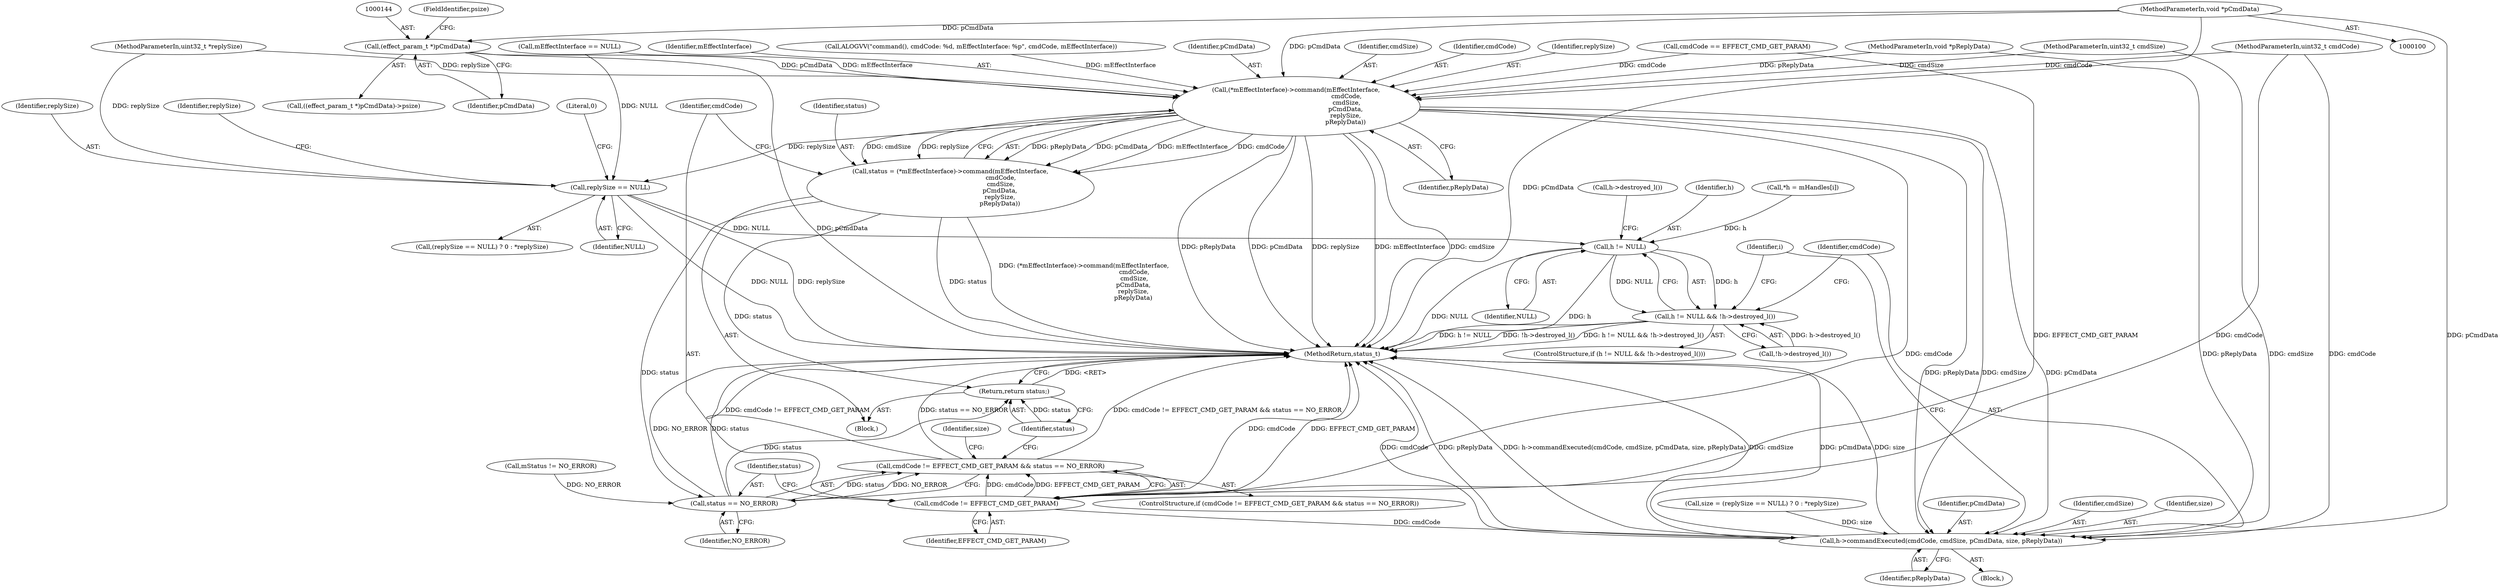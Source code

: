 digraph "0_Android_9cd8c3289c91254b3955bd7347cf605d6fa032c6@pointer" {
"1000103" [label="(MethodParameterIn,void *pCmdData)"];
"1000143" [label="(Call,(effect_param_t *)pCmdData)"];
"1000162" [label="(Call,(*mEffectInterface)->command(mEffectInterface,\n                                                    cmdCode,\n                                                    cmdSize,\n                                                   pCmdData,\n                                                   replySize,\n                                                   pReplyData))"];
"1000160" [label="(Call,status = (*mEffectInterface)->command(mEffectInterface,\n                                                    cmdCode,\n                                                    cmdSize,\n                                                   pCmdData,\n                                                   replySize,\n                                                   pReplyData))"];
"1000174" [label="(Call,status == NO_ERROR)"];
"1000170" [label="(Call,cmdCode != EFFECT_CMD_GET_PARAM && status == NO_ERROR)"];
"1000219" [label="(Return,return status;)"];
"1000171" [label="(Call,cmdCode != EFFECT_CMD_GET_PARAM)"];
"1000213" [label="(Call,h->commandExecuted(cmdCode, cmdSize, pCmdData, size, pReplyData))"];
"1000182" [label="(Call,replySize == NULL)"];
"1000207" [label="(Call,h != NULL)"];
"1000206" [label="(Call,h != NULL && !h->destroyed_l())"];
"1000108" [label="(Call,ALOGVV(\"command(), cmdCode: %d, mEffectInterface: %p\", cmdCode, mEffectInterface))"];
"1000208" [label="(Identifier,h)"];
"1000200" [label="(Call,*h = mHandles[i])"];
"1000210" [label="(Call,!h->destroyed_l())"];
"1000164" [label="(Identifier,cmdCode)"];
"1000105" [label="(MethodParameterIn,void *pReplyData)"];
"1000179" [label="(Call,size = (replySize == NULL) ? 0 : *replySize)"];
"1000181" [label="(Call,(replySize == NULL) ? 0 : *replySize)"];
"1000185" [label="(Literal,0)"];
"1000124" [label="(Call,mStatus != NO_ERROR)"];
"1000163" [label="(Identifier,mEffectInterface)"];
"1000171" [label="(Call,cmdCode != EFFECT_CMD_GET_PARAM)"];
"1000184" [label="(Identifier,NULL)"];
"1000218" [label="(Identifier,pReplyData)"];
"1000197" [label="(Identifier,i)"];
"1000102" [label="(MethodParameterIn,uint32_t cmdSize)"];
"1000213" [label="(Call,h->commandExecuted(cmdCode, cmdSize, pCmdData, size, pReplyData))"];
"1000142" [label="(Call,((effect_param_t *)pCmdData)->psize)"];
"1000183" [label="(Identifier,replySize)"];
"1000207" [label="(Call,h != NULL)"];
"1000206" [label="(Call,h != NULL && !h->destroyed_l())"];
"1000180" [label="(Identifier,size)"];
"1000187" [label="(Identifier,replySize)"];
"1000169" [label="(ControlStructure,if (cmdCode != EFFECT_CMD_GET_PARAM && status == NO_ERROR))"];
"1000106" [label="(Block,)"];
"1000216" [label="(Identifier,pCmdData)"];
"1000205" [label="(ControlStructure,if (h != NULL && !h->destroyed_l()))"];
"1000219" [label="(Return,return status;)"];
"1000214" [label="(Identifier,cmdCode)"];
"1000176" [label="(Identifier,NO_ERROR)"];
"1000166" [label="(Identifier,pCmdData)"];
"1000162" [label="(Call,(*mEffectInterface)->command(mEffectInterface,\n                                                    cmdCode,\n                                                    cmdSize,\n                                                   pCmdData,\n                                                   replySize,\n                                                   pReplyData))"];
"1000172" [label="(Identifier,cmdCode)"];
"1000165" [label="(Identifier,cmdSize)"];
"1000221" [label="(MethodReturn,status_t)"];
"1000117" [label="(Call,mEffectInterface == NULL)"];
"1000101" [label="(MethodParameterIn,uint32_t cmdCode)"];
"1000143" [label="(Call,(effect_param_t *)pCmdData)"];
"1000182" [label="(Call,replySize == NULL)"];
"1000209" [label="(Identifier,NULL)"];
"1000145" [label="(Identifier,pCmdData)"];
"1000167" [label="(Identifier,replySize)"];
"1000170" [label="(Call,cmdCode != EFFECT_CMD_GET_PARAM && status == NO_ERROR)"];
"1000174" [label="(Call,status == NO_ERROR)"];
"1000215" [label="(Identifier,cmdSize)"];
"1000211" [label="(Call,h->destroyed_l())"];
"1000220" [label="(Identifier,status)"];
"1000212" [label="(Block,)"];
"1000173" [label="(Identifier,EFFECT_CMD_GET_PARAM)"];
"1000168" [label="(Identifier,pReplyData)"];
"1000104" [label="(MethodParameterIn,uint32_t *replySize)"];
"1000103" [label="(MethodParameterIn,void *pCmdData)"];
"1000175" [label="(Identifier,status)"];
"1000146" [label="(FieldIdentifier,psize)"];
"1000132" [label="(Call,cmdCode == EFFECT_CMD_GET_PARAM)"];
"1000217" [label="(Identifier,size)"];
"1000161" [label="(Identifier,status)"];
"1000160" [label="(Call,status = (*mEffectInterface)->command(mEffectInterface,\n                                                    cmdCode,\n                                                    cmdSize,\n                                                   pCmdData,\n                                                   replySize,\n                                                   pReplyData))"];
"1000103" -> "1000100"  [label="AST: "];
"1000103" -> "1000221"  [label="DDG: pCmdData"];
"1000103" -> "1000143"  [label="DDG: pCmdData"];
"1000103" -> "1000162"  [label="DDG: pCmdData"];
"1000103" -> "1000213"  [label="DDG: pCmdData"];
"1000143" -> "1000142"  [label="AST: "];
"1000143" -> "1000145"  [label="CFG: "];
"1000144" -> "1000143"  [label="AST: "];
"1000145" -> "1000143"  [label="AST: "];
"1000146" -> "1000143"  [label="CFG: "];
"1000143" -> "1000221"  [label="DDG: pCmdData"];
"1000143" -> "1000162"  [label="DDG: pCmdData"];
"1000162" -> "1000160"  [label="AST: "];
"1000162" -> "1000168"  [label="CFG: "];
"1000163" -> "1000162"  [label="AST: "];
"1000164" -> "1000162"  [label="AST: "];
"1000165" -> "1000162"  [label="AST: "];
"1000166" -> "1000162"  [label="AST: "];
"1000167" -> "1000162"  [label="AST: "];
"1000168" -> "1000162"  [label="AST: "];
"1000160" -> "1000162"  [label="CFG: "];
"1000162" -> "1000221"  [label="DDG: pReplyData"];
"1000162" -> "1000221"  [label="DDG: pCmdData"];
"1000162" -> "1000221"  [label="DDG: replySize"];
"1000162" -> "1000221"  [label="DDG: mEffectInterface"];
"1000162" -> "1000221"  [label="DDG: cmdSize"];
"1000162" -> "1000160"  [label="DDG: pReplyData"];
"1000162" -> "1000160"  [label="DDG: pCmdData"];
"1000162" -> "1000160"  [label="DDG: mEffectInterface"];
"1000162" -> "1000160"  [label="DDG: cmdCode"];
"1000162" -> "1000160"  [label="DDG: cmdSize"];
"1000162" -> "1000160"  [label="DDG: replySize"];
"1000117" -> "1000162"  [label="DDG: mEffectInterface"];
"1000108" -> "1000162"  [label="DDG: mEffectInterface"];
"1000132" -> "1000162"  [label="DDG: cmdCode"];
"1000101" -> "1000162"  [label="DDG: cmdCode"];
"1000102" -> "1000162"  [label="DDG: cmdSize"];
"1000104" -> "1000162"  [label="DDG: replySize"];
"1000105" -> "1000162"  [label="DDG: pReplyData"];
"1000162" -> "1000171"  [label="DDG: cmdCode"];
"1000162" -> "1000182"  [label="DDG: replySize"];
"1000162" -> "1000213"  [label="DDG: cmdSize"];
"1000162" -> "1000213"  [label="DDG: pCmdData"];
"1000162" -> "1000213"  [label="DDG: pReplyData"];
"1000160" -> "1000106"  [label="AST: "];
"1000161" -> "1000160"  [label="AST: "];
"1000172" -> "1000160"  [label="CFG: "];
"1000160" -> "1000221"  [label="DDG: (*mEffectInterface)->command(mEffectInterface,\n                                                    cmdCode,\n                                                    cmdSize,\n                                                   pCmdData,\n                                                   replySize,\n                                                   pReplyData)"];
"1000160" -> "1000221"  [label="DDG: status"];
"1000160" -> "1000174"  [label="DDG: status"];
"1000160" -> "1000219"  [label="DDG: status"];
"1000174" -> "1000170"  [label="AST: "];
"1000174" -> "1000176"  [label="CFG: "];
"1000175" -> "1000174"  [label="AST: "];
"1000176" -> "1000174"  [label="AST: "];
"1000170" -> "1000174"  [label="CFG: "];
"1000174" -> "1000221"  [label="DDG: NO_ERROR"];
"1000174" -> "1000221"  [label="DDG: status"];
"1000174" -> "1000170"  [label="DDG: status"];
"1000174" -> "1000170"  [label="DDG: NO_ERROR"];
"1000124" -> "1000174"  [label="DDG: NO_ERROR"];
"1000174" -> "1000219"  [label="DDG: status"];
"1000170" -> "1000169"  [label="AST: "];
"1000170" -> "1000171"  [label="CFG: "];
"1000171" -> "1000170"  [label="AST: "];
"1000180" -> "1000170"  [label="CFG: "];
"1000220" -> "1000170"  [label="CFG: "];
"1000170" -> "1000221"  [label="DDG: cmdCode != EFFECT_CMD_GET_PARAM"];
"1000170" -> "1000221"  [label="DDG: cmdCode != EFFECT_CMD_GET_PARAM && status == NO_ERROR"];
"1000170" -> "1000221"  [label="DDG: status == NO_ERROR"];
"1000171" -> "1000170"  [label="DDG: cmdCode"];
"1000171" -> "1000170"  [label="DDG: EFFECT_CMD_GET_PARAM"];
"1000219" -> "1000106"  [label="AST: "];
"1000219" -> "1000220"  [label="CFG: "];
"1000220" -> "1000219"  [label="AST: "];
"1000221" -> "1000219"  [label="CFG: "];
"1000219" -> "1000221"  [label="DDG: <RET>"];
"1000220" -> "1000219"  [label="DDG: status"];
"1000171" -> "1000173"  [label="CFG: "];
"1000172" -> "1000171"  [label="AST: "];
"1000173" -> "1000171"  [label="AST: "];
"1000175" -> "1000171"  [label="CFG: "];
"1000171" -> "1000221"  [label="DDG: cmdCode"];
"1000171" -> "1000221"  [label="DDG: EFFECT_CMD_GET_PARAM"];
"1000101" -> "1000171"  [label="DDG: cmdCode"];
"1000132" -> "1000171"  [label="DDG: EFFECT_CMD_GET_PARAM"];
"1000171" -> "1000213"  [label="DDG: cmdCode"];
"1000213" -> "1000212"  [label="AST: "];
"1000213" -> "1000218"  [label="CFG: "];
"1000214" -> "1000213"  [label="AST: "];
"1000215" -> "1000213"  [label="AST: "];
"1000216" -> "1000213"  [label="AST: "];
"1000217" -> "1000213"  [label="AST: "];
"1000218" -> "1000213"  [label="AST: "];
"1000197" -> "1000213"  [label="CFG: "];
"1000213" -> "1000221"  [label="DDG: pCmdData"];
"1000213" -> "1000221"  [label="DDG: size"];
"1000213" -> "1000221"  [label="DDG: cmdCode"];
"1000213" -> "1000221"  [label="DDG: pReplyData"];
"1000213" -> "1000221"  [label="DDG: h->commandExecuted(cmdCode, cmdSize, pCmdData, size, pReplyData)"];
"1000213" -> "1000221"  [label="DDG: cmdSize"];
"1000101" -> "1000213"  [label="DDG: cmdCode"];
"1000102" -> "1000213"  [label="DDG: cmdSize"];
"1000179" -> "1000213"  [label="DDG: size"];
"1000105" -> "1000213"  [label="DDG: pReplyData"];
"1000182" -> "1000181"  [label="AST: "];
"1000182" -> "1000184"  [label="CFG: "];
"1000183" -> "1000182"  [label="AST: "];
"1000184" -> "1000182"  [label="AST: "];
"1000185" -> "1000182"  [label="CFG: "];
"1000187" -> "1000182"  [label="CFG: "];
"1000182" -> "1000221"  [label="DDG: NULL"];
"1000182" -> "1000221"  [label="DDG: replySize"];
"1000104" -> "1000182"  [label="DDG: replySize"];
"1000117" -> "1000182"  [label="DDG: NULL"];
"1000182" -> "1000207"  [label="DDG: NULL"];
"1000207" -> "1000206"  [label="AST: "];
"1000207" -> "1000209"  [label="CFG: "];
"1000208" -> "1000207"  [label="AST: "];
"1000209" -> "1000207"  [label="AST: "];
"1000211" -> "1000207"  [label="CFG: "];
"1000206" -> "1000207"  [label="CFG: "];
"1000207" -> "1000221"  [label="DDG: NULL"];
"1000207" -> "1000221"  [label="DDG: h"];
"1000207" -> "1000206"  [label="DDG: h"];
"1000207" -> "1000206"  [label="DDG: NULL"];
"1000200" -> "1000207"  [label="DDG: h"];
"1000206" -> "1000205"  [label="AST: "];
"1000206" -> "1000210"  [label="CFG: "];
"1000210" -> "1000206"  [label="AST: "];
"1000214" -> "1000206"  [label="CFG: "];
"1000197" -> "1000206"  [label="CFG: "];
"1000206" -> "1000221"  [label="DDG: !h->destroyed_l()"];
"1000206" -> "1000221"  [label="DDG: h != NULL && !h->destroyed_l()"];
"1000206" -> "1000221"  [label="DDG: h != NULL"];
"1000210" -> "1000206"  [label="DDG: h->destroyed_l()"];
}

